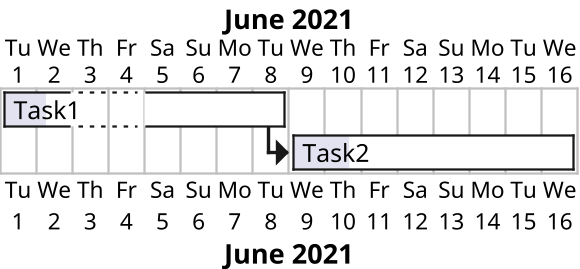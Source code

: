 @startgantt

Project starts 2021-06-01

scale 580*400

projectscale daily


[Task1] as [t1] lasts 6 days and starts 2021-06-01
[t1] pauses on 2021-06-03
[t1] pauses on 2021-06-04

[Task2] as [t2] lasts 8 days and starts at [t1]'s end

[t1] is 20% completed
[t2] is 20% completed



@endgantt